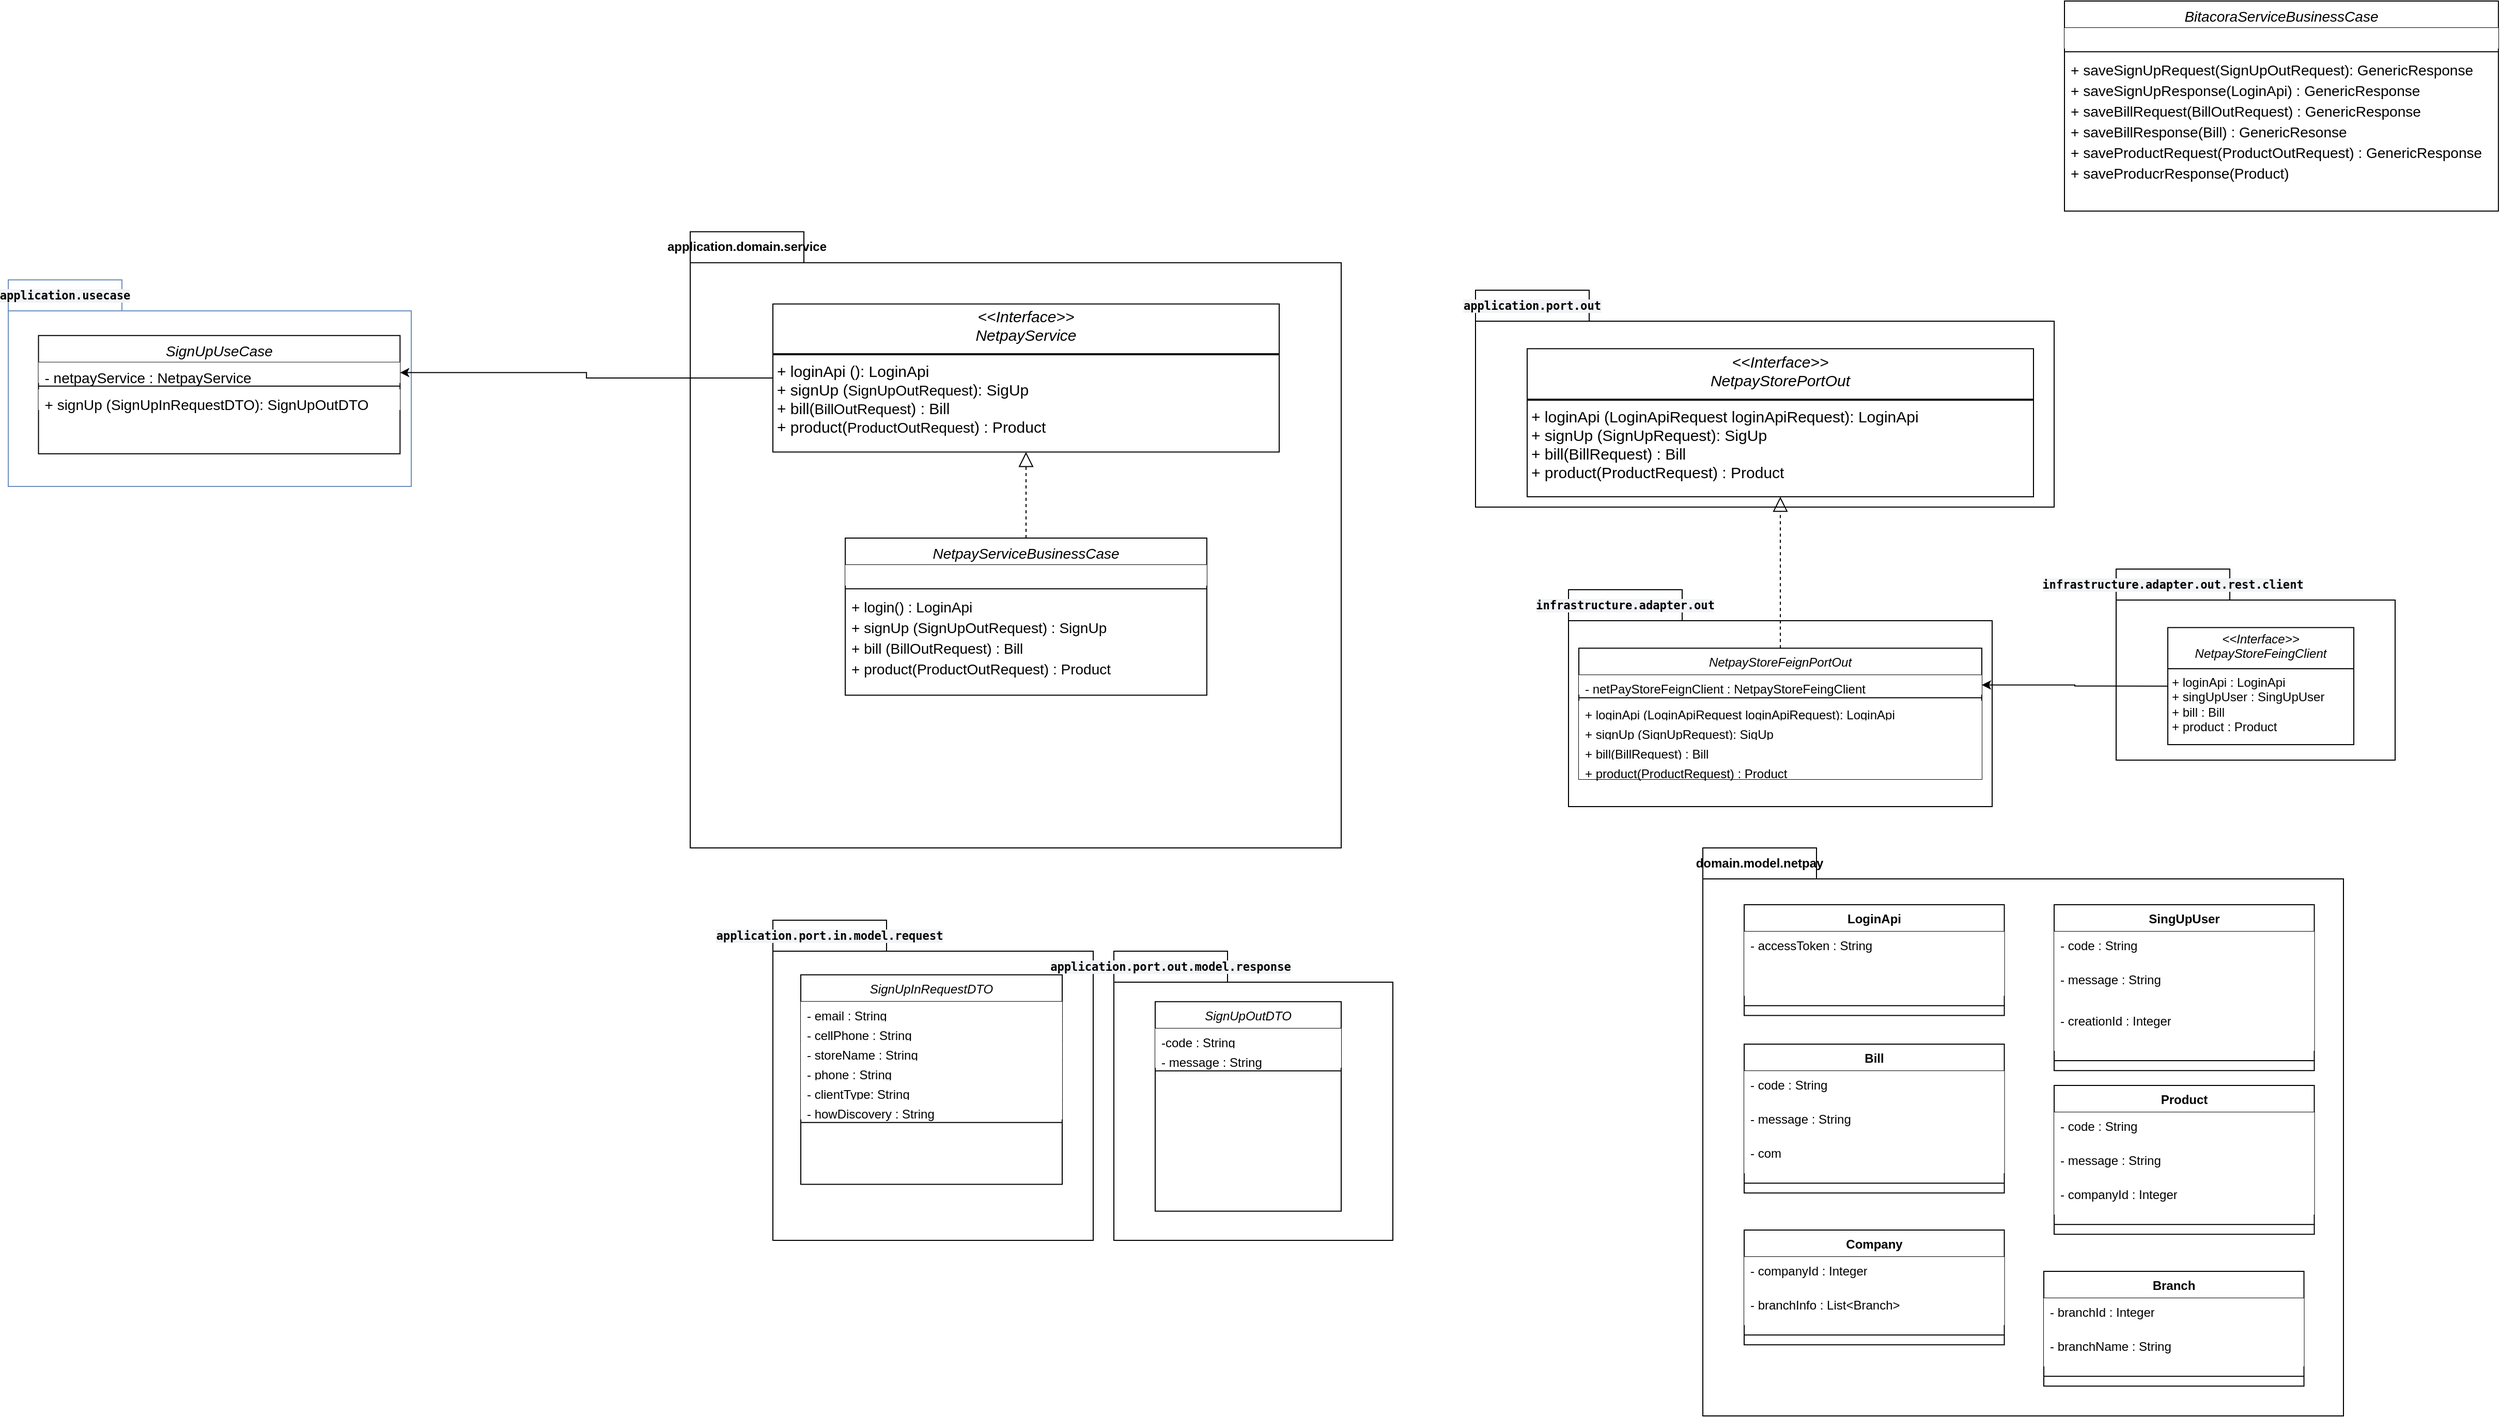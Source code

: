 <mxfile version="24.6.2" type="github">
  <diagram id="C5RBs43oDa-KdzZeNtuy" name="Page-1">
    <mxGraphModel dx="3566" dy="2184" grid="1" gridSize="10" guides="1" tooltips="1" connect="1" arrows="1" fold="1" page="1" pageScale="1" pageWidth="827" pageHeight="1169" math="0" shadow="0">
      <root>
        <mxCell id="WIyWlLk6GJQsqaUBKTNV-0" />
        <mxCell id="WIyWlLk6GJQsqaUBKTNV-1" parent="WIyWlLk6GJQsqaUBKTNV-0" />
        <mxCell id="ba8RARe4d2X0Svd5oxOF-11" value="&lt;div style=&quot;background-color:#f2f3f7;color:#262626&quot;&gt;&lt;pre style=&quot;font-family:&#39;JetBrains Mono&#39;,monospace;font-size:8.3pt;&quot;&gt;&lt;span style=&quot;color:#000000;&quot;&gt;application.usecase&lt;/span&gt;&lt;/pre&gt;&lt;/div&gt;" style="shape=folder;fontStyle=1;tabWidth=110;tabHeight=30;tabPosition=left;html=1;boundedLbl=1;labelInHeader=1;container=1;collapsible=0;whiteSpace=wrap;fillColor=none;strokeColor=#6c8ebf;" parent="WIyWlLk6GJQsqaUBKTNV-1" vertex="1">
          <mxGeometry x="-980" y="-30" width="390" height="200" as="geometry" />
        </mxCell>
        <mxCell id="ba8RARe4d2X0Svd5oxOF-12" value="" style="html=1;strokeColor=none;resizeWidth=1;resizeHeight=1;fillColor=none;part=1;connectable=0;allowArrows=0;deletable=0;whiteSpace=wrap;" parent="ba8RARe4d2X0Svd5oxOF-11" vertex="1">
          <mxGeometry width="390" height="140" relative="1" as="geometry">
            <mxPoint y="30" as="offset" />
          </mxGeometry>
        </mxCell>
        <mxCell id="zkfFHV4jXpPFQw0GAbJ--0" value="SignUpUseCase" style="swimlane;fontStyle=2;align=center;verticalAlign=top;childLayout=stackLayout;horizontal=1;startSize=26;horizontalStack=0;resizeParent=1;resizeLast=0;collapsible=1;marginBottom=0;rounded=0;shadow=0;strokeWidth=1;fontSize=14;" parent="ba8RARe4d2X0Svd5oxOF-11" vertex="1">
          <mxGeometry x="29.25" y="53.842" width="349.917" height="114.579" as="geometry">
            <mxRectangle x="230" y="140" width="160" height="26" as="alternateBounds" />
          </mxGeometry>
        </mxCell>
        <mxCell id="zkfFHV4jXpPFQw0GAbJ--1" value="- netpayService : NetpayService" style="text;align=left;verticalAlign=top;spacingLeft=4;spacingRight=4;overflow=hidden;rotatable=0;points=[[0,0.5],[1,0.5]];portConstraint=eastwest;fillColor=default;fontSize=14;" parent="zkfFHV4jXpPFQw0GAbJ--0" vertex="1">
          <mxGeometry y="26" width="349.917" height="20" as="geometry" />
        </mxCell>
        <mxCell id="zkfFHV4jXpPFQw0GAbJ--4" value="" style="line;html=1;strokeWidth=1;align=left;verticalAlign=middle;spacingTop=-1;spacingLeft=3;spacingRight=3;rotatable=0;labelPosition=right;points=[];portConstraint=eastwest;" parent="zkfFHV4jXpPFQw0GAbJ--0" vertex="1">
          <mxGeometry y="46" width="349.917" height="6.154" as="geometry" />
        </mxCell>
        <mxCell id="zkfFHV4jXpPFQw0GAbJ--5" value="+ signUp (SignUpInRequestDTO): SignUpOutDTO" style="text;align=left;verticalAlign=top;spacingLeft=4;spacingRight=4;overflow=hidden;rotatable=0;points=[[0,0.5],[1,0.5]];portConstraint=eastwest;fillColor=default;fontSize=14;" parent="zkfFHV4jXpPFQw0GAbJ--0" vertex="1">
          <mxGeometry y="52.154" width="349.917" height="20" as="geometry" />
        </mxCell>
        <mxCell id="ba8RARe4d2X0Svd5oxOF-14" value="&lt;div style=&quot;background-color: rgb(242, 243, 247); color: rgb(38, 38, 38);&quot;&gt;&lt;pre style=&quot;font-family:&#39;JetBrains Mono&#39;,monospace;font-size:8.3pt;&quot;&gt;&lt;span style=&quot;color:#000000;&quot;&gt;application.port.out&lt;/span&gt;&lt;/pre&gt;&lt;/div&gt;" style="shape=folder;fontStyle=1;tabWidth=110;tabHeight=30;tabPosition=left;html=1;boundedLbl=1;labelInHeader=1;container=1;collapsible=0;recursiveResize=0;whiteSpace=wrap;fillColor=none;" parent="WIyWlLk6GJQsqaUBKTNV-1" vertex="1">
          <mxGeometry x="440" y="-20" width="560" height="210" as="geometry" />
        </mxCell>
        <mxCell id="ba8RARe4d2X0Svd5oxOF-8" value="&lt;p style=&quot;margin: 4px 0px 0px; text-align: center; font-size: 15px;&quot;&gt;&lt;i style=&quot;font-size: 15px;&quot;&gt;&amp;lt;&amp;lt;Interface&amp;gt;&amp;gt;&lt;/i&gt;&lt;br style=&quot;font-size: 15px;&quot;&gt;&lt;span style=&quot;font-style: italic; text-wrap: nowrap; font-size: 15px;&quot;&gt;NetpayStorePortOut&lt;/span&gt;&lt;br style=&quot;font-size: 15px;&quot;&gt;&lt;/p&gt;&lt;hr style=&quot;border-style: solid; font-size: 15px;&quot;&gt;&lt;p style=&quot;margin: 0px 0px 0px 4px; font-size: 15px;&quot;&gt;&lt;/p&gt;&lt;p style=&quot;margin: 0px 0px 0px 4px; font-size: 15px;&quot;&gt;+ loginApi (LoginApiRequest loginApiRequest): LoginApi&amp;nbsp;&lt;/p&gt;&lt;p style=&quot;margin: 0px 0px 0px 4px; font-size: 15px;&quot;&gt;+ signUp (SignUpRequest): SigUp&lt;/p&gt;&lt;p style=&quot;margin: 0px 0px 0px 4px; font-size: 15px;&quot;&gt;+ bill(BillRequest) : Bill&lt;/p&gt;&lt;p style=&quot;margin: 0px 0px 0px 4px; font-size: 15px;&quot;&gt;+ product(ProductRequest) : Product&lt;/p&gt;" style="verticalAlign=top;align=left;overflow=fill;html=1;whiteSpace=wrap;fontSize=15;" parent="ba8RARe4d2X0Svd5oxOF-14" vertex="1">
          <mxGeometry x="50" y="56.65" width="490" height="143.35" as="geometry" />
        </mxCell>
        <mxCell id="ba8RARe4d2X0Svd5oxOF-16" value="&lt;div style=&quot;background-color: rgb(242, 243, 247); color: rgb(38, 38, 38);&quot;&gt;&lt;pre style=&quot;font-family:&#39;JetBrains Mono&#39;,monospace;font-size:8.3pt;&quot;&gt;&lt;div&gt;&lt;pre style=&quot;font-family:&#39;JetBrains Mono&#39;,monospace;font-size:8.3pt;&quot;&gt;&lt;span style=&quot;color:#000000;&quot;&gt;infrastructure.adapter.out.rest.client&lt;/span&gt;&lt;/pre&gt;&lt;/div&gt;&lt;/pre&gt;&lt;/div&gt;" style="shape=folder;fontStyle=1;tabWidth=110;tabHeight=30;tabPosition=left;html=1;boundedLbl=1;labelInHeader=1;container=1;collapsible=0;recursiveResize=0;whiteSpace=wrap;fillColor=none;" parent="WIyWlLk6GJQsqaUBKTNV-1" vertex="1">
          <mxGeometry x="1060" y="250" width="270" height="185" as="geometry" />
        </mxCell>
        <mxCell id="ba8RARe4d2X0Svd5oxOF-17" value="&lt;p style=&quot;margin:0px;margin-top:4px;text-align:center;&quot;&gt;&lt;i&gt;&amp;lt;&amp;lt;Interface&amp;gt;&amp;gt;&lt;/i&gt;&lt;br&gt;&lt;span style=&quot;font-style: italic; text-wrap: nowrap;&quot;&gt;NetpayStoreFeingClient&lt;/span&gt;&lt;br&gt;&lt;/p&gt;&lt;hr size=&quot;1&quot; style=&quot;border-style:solid;&quot;&gt;&lt;p style=&quot;margin:0px;margin-left:4px;&quot;&gt;&lt;/p&gt;&lt;p style=&quot;margin:0px;margin-left:4px;&quot;&gt;+ loginApi : LoginApi&lt;/p&gt;&lt;p style=&quot;margin:0px;margin-left:4px;&quot;&gt;+ singUpUser : SingUpUser&lt;/p&gt;&lt;p style=&quot;margin:0px;margin-left:4px;&quot;&gt;+ bill : Bill&lt;/p&gt;&lt;p style=&quot;margin:0px;margin-left:4px;&quot;&gt;+ product : Product&lt;/p&gt;" style="verticalAlign=top;align=left;overflow=fill;html=1;whiteSpace=wrap;" parent="ba8RARe4d2X0Svd5oxOF-16" vertex="1">
          <mxGeometry x="50" y="56.65" width="180" height="113.35" as="geometry" />
        </mxCell>
        <mxCell id="ba8RARe4d2X0Svd5oxOF-18" value="" style="endArrow=block;dashed=1;endFill=0;endSize=12;html=1;rounded=0;" parent="WIyWlLk6GJQsqaUBKTNV-1" source="ba8RARe4d2X0Svd5oxOF-82" target="ba8RARe4d2X0Svd5oxOF-8" edge="1">
          <mxGeometry width="160" relative="1" as="geometry">
            <mxPoint x="-280" y="300" as="sourcePoint" />
            <mxPoint x="-120" y="300" as="targetPoint" />
          </mxGeometry>
        </mxCell>
        <mxCell id="ba8RARe4d2X0Svd5oxOF-20" value="domain.model.netpay" style="shape=folder;fontStyle=1;tabWidth=110;tabHeight=30;tabPosition=left;html=1;boundedLbl=1;labelInHeader=1;container=1;collapsible=0;whiteSpace=wrap;fillColor=none;" parent="WIyWlLk6GJQsqaUBKTNV-1" vertex="1">
          <mxGeometry x="660" y="520" width="620" height="550.003" as="geometry" />
        </mxCell>
        <mxCell id="ba8RARe4d2X0Svd5oxOF-21" value="" style="html=1;strokeColor=none;resizeWidth=1;resizeHeight=1;fillColor=none;part=1;connectable=0;allowArrows=0;deletable=0;whiteSpace=wrap;" parent="ba8RARe4d2X0Svd5oxOF-20" vertex="1">
          <mxGeometry width="620.0" height="385" relative="1" as="geometry">
            <mxPoint y="30" as="offset" />
          </mxGeometry>
        </mxCell>
        <mxCell id="ba8RARe4d2X0Svd5oxOF-22" value="LoginApi" style="swimlane;fontStyle=1;align=center;verticalAlign=top;childLayout=stackLayout;horizontal=1;startSize=26;horizontalStack=0;resizeParent=1;resizeParentMax=0;resizeLast=0;collapsible=1;marginBottom=0;whiteSpace=wrap;html=1;" parent="ba8RARe4d2X0Svd5oxOF-20" vertex="1">
          <mxGeometry x="39.998" y="55.002" width="251.777" height="107.304" as="geometry" />
        </mxCell>
        <mxCell id="ba8RARe4d2X0Svd5oxOF-23" value="- accessToken : String" style="text;strokeColor=none;fillColor=default;align=left;verticalAlign=top;spacingLeft=4;spacingRight=4;overflow=hidden;rotatable=0;points=[[0,0.5],[1,0.5]];portConstraint=eastwest;whiteSpace=wrap;html=1;" parent="ba8RARe4d2X0Svd5oxOF-22" vertex="1">
          <mxGeometry y="26" width="251.777" height="62.174" as="geometry" />
        </mxCell>
        <mxCell id="ba8RARe4d2X0Svd5oxOF-24" value="" style="line;strokeWidth=1;fillColor=none;align=left;verticalAlign=middle;spacingTop=-1;spacingLeft=3;spacingRight=3;rotatable=0;labelPosition=right;points=[];portConstraint=eastwest;strokeColor=inherit;" parent="ba8RARe4d2X0Svd5oxOF-22" vertex="1">
          <mxGeometry y="88.174" width="251.777" height="19.13" as="geometry" />
        </mxCell>
        <mxCell id="ba8RARe4d2X0Svd5oxOF-28" value="SingUpUser" style="swimlane;fontStyle=1;align=center;verticalAlign=top;childLayout=stackLayout;horizontal=1;startSize=26;horizontalStack=0;resizeParent=1;resizeParentMax=0;resizeLast=0;collapsible=1;marginBottom=0;whiteSpace=wrap;html=1;" parent="ba8RARe4d2X0Svd5oxOF-20" vertex="1">
          <mxGeometry x="339.997" y="54.995" width="251.773" height="160.63" as="geometry" />
        </mxCell>
        <mxCell id="ba8RARe4d2X0Svd5oxOF-29" value="- code : String" style="text;strokeColor=none;fillColor=default;align=left;verticalAlign=top;spacingLeft=4;spacingRight=4;overflow=hidden;rotatable=0;points=[[0,0.5],[1,0.5]];portConstraint=eastwest;whiteSpace=wrap;html=1;" parent="ba8RARe4d2X0Svd5oxOF-28" vertex="1">
          <mxGeometry y="26" width="251.773" height="33.0" as="geometry" />
        </mxCell>
        <mxCell id="ba8RARe4d2X0Svd5oxOF-32" value="- message : String" style="text;strokeColor=none;fillColor=default;align=left;verticalAlign=top;spacingLeft=4;spacingRight=4;overflow=hidden;rotatable=0;points=[[0,0.5],[1,0.5]];portConstraint=eastwest;whiteSpace=wrap;html=1;" parent="ba8RARe4d2X0Svd5oxOF-28" vertex="1">
          <mxGeometry y="59.0" width="251.773" height="39.572" as="geometry" />
        </mxCell>
        <mxCell id="ba8RARe4d2X0Svd5oxOF-31" value="- creationId : Integer" style="text;strokeColor=none;fillColor=default;align=left;verticalAlign=top;spacingLeft=4;spacingRight=4;overflow=hidden;rotatable=0;points=[[0,0.5],[1,0.5]];portConstraint=eastwest;whiteSpace=wrap;html=1;" parent="ba8RARe4d2X0Svd5oxOF-28" vertex="1">
          <mxGeometry y="98.572" width="251.773" height="42.927" as="geometry" />
        </mxCell>
        <mxCell id="ba8RARe4d2X0Svd5oxOF-30" value="" style="line;strokeWidth=1;fillColor=none;align=left;verticalAlign=middle;spacingTop=-1;spacingLeft=3;spacingRight=3;rotatable=0;labelPosition=right;points=[];portConstraint=eastwest;strokeColor=inherit;" parent="ba8RARe4d2X0Svd5oxOF-28" vertex="1">
          <mxGeometry y="141.5" width="251.773" height="19.13" as="geometry" />
        </mxCell>
        <mxCell id="ba8RARe4d2X0Svd5oxOF-33" value="Bill" style="swimlane;fontStyle=1;align=center;verticalAlign=top;childLayout=stackLayout;horizontal=1;startSize=26;horizontalStack=0;resizeParent=1;resizeParentMax=0;resizeLast=0;collapsible=1;marginBottom=0;whiteSpace=wrap;html=1;" parent="ba8RARe4d2X0Svd5oxOF-20" vertex="1">
          <mxGeometry x="39.998" y="190.003" width="251.773" height="144.13" as="geometry" />
        </mxCell>
        <mxCell id="ba8RARe4d2X0Svd5oxOF-34" value="- code : String" style="text;strokeColor=none;fillColor=default;align=left;verticalAlign=top;spacingLeft=4;spacingRight=4;overflow=hidden;rotatable=0;points=[[0,0.5],[1,0.5]];portConstraint=eastwest;whiteSpace=wrap;html=1;" parent="ba8RARe4d2X0Svd5oxOF-33" vertex="1">
          <mxGeometry y="26" width="251.773" height="33.0" as="geometry" />
        </mxCell>
        <mxCell id="ba8RARe4d2X0Svd5oxOF-36" value="- message : String" style="text;strokeColor=none;fillColor=default;align=left;verticalAlign=top;spacingLeft=4;spacingRight=4;overflow=hidden;rotatable=0;points=[[0,0.5],[1,0.5]];portConstraint=eastwest;whiteSpace=wrap;html=1;" parent="ba8RARe4d2X0Svd5oxOF-33" vertex="1">
          <mxGeometry y="59.0" width="251.773" height="33.0" as="geometry" />
        </mxCell>
        <mxCell id="ba8RARe4d2X0Svd5oxOF-37" value="- com" style="text;strokeColor=none;fillColor=default;align=left;verticalAlign=top;spacingLeft=4;spacingRight=4;overflow=hidden;rotatable=0;points=[[0,0.5],[1,0.5]];portConstraint=eastwest;whiteSpace=wrap;html=1;" parent="ba8RARe4d2X0Svd5oxOF-33" vertex="1">
          <mxGeometry y="92.0" width="251.773" height="33.0" as="geometry" />
        </mxCell>
        <mxCell id="ba8RARe4d2X0Svd5oxOF-35" value="" style="line;strokeWidth=1;fillColor=none;align=left;verticalAlign=middle;spacingTop=-1;spacingLeft=3;spacingRight=3;rotatable=0;labelPosition=right;points=[];portConstraint=eastwest;strokeColor=inherit;" parent="ba8RARe4d2X0Svd5oxOF-33" vertex="1">
          <mxGeometry y="125.0" width="251.773" height="19.13" as="geometry" />
        </mxCell>
        <mxCell id="ba8RARe4d2X0Svd5oxOF-42" value="Product" style="swimlane;fontStyle=1;align=center;verticalAlign=top;childLayout=stackLayout;horizontal=1;startSize=26;horizontalStack=0;resizeParent=1;resizeParentMax=0;resizeLast=0;collapsible=1;marginBottom=0;whiteSpace=wrap;html=1;" parent="ba8RARe4d2X0Svd5oxOF-20" vertex="1">
          <mxGeometry x="339.998" y="230.003" width="251.773" height="144.13" as="geometry" />
        </mxCell>
        <mxCell id="ba8RARe4d2X0Svd5oxOF-43" value="- code : String" style="text;strokeColor=none;fillColor=default;align=left;verticalAlign=top;spacingLeft=4;spacingRight=4;overflow=hidden;rotatable=0;points=[[0,0.5],[1,0.5]];portConstraint=eastwest;whiteSpace=wrap;html=1;" parent="ba8RARe4d2X0Svd5oxOF-42" vertex="1">
          <mxGeometry y="26" width="251.773" height="33.0" as="geometry" />
        </mxCell>
        <mxCell id="ba8RARe4d2X0Svd5oxOF-44" value="- message : String" style="text;strokeColor=none;fillColor=default;align=left;verticalAlign=top;spacingLeft=4;spacingRight=4;overflow=hidden;rotatable=0;points=[[0,0.5],[1,0.5]];portConstraint=eastwest;whiteSpace=wrap;html=1;" parent="ba8RARe4d2X0Svd5oxOF-42" vertex="1">
          <mxGeometry y="59.0" width="251.773" height="33.0" as="geometry" />
        </mxCell>
        <mxCell id="ba8RARe4d2X0Svd5oxOF-45" value="- companyId : Integer" style="text;strokeColor=none;fillColor=default;align=left;verticalAlign=top;spacingLeft=4;spacingRight=4;overflow=hidden;rotatable=0;points=[[0,0.5],[1,0.5]];portConstraint=eastwest;whiteSpace=wrap;html=1;" parent="ba8RARe4d2X0Svd5oxOF-42" vertex="1">
          <mxGeometry y="92.0" width="251.773" height="33.0" as="geometry" />
        </mxCell>
        <mxCell id="ba8RARe4d2X0Svd5oxOF-46" value="" style="line;strokeWidth=1;fillColor=none;align=left;verticalAlign=middle;spacingTop=-1;spacingLeft=3;spacingRight=3;rotatable=0;labelPosition=right;points=[];portConstraint=eastwest;strokeColor=inherit;" parent="ba8RARe4d2X0Svd5oxOF-42" vertex="1">
          <mxGeometry y="125.0" width="251.773" height="19.13" as="geometry" />
        </mxCell>
        <mxCell id="ba8RARe4d2X0Svd5oxOF-47" value="Company" style="swimlane;fontStyle=1;align=center;verticalAlign=top;childLayout=stackLayout;horizontal=1;startSize=26;horizontalStack=0;resizeParent=1;resizeParentMax=0;resizeLast=0;collapsible=1;marginBottom=0;whiteSpace=wrap;html=1;" parent="ba8RARe4d2X0Svd5oxOF-20" vertex="1">
          <mxGeometry x="39.998" y="370.003" width="251.773" height="111.13" as="geometry" />
        </mxCell>
        <mxCell id="ba8RARe4d2X0Svd5oxOF-48" value="- companyId : Integer" style="text;strokeColor=none;fillColor=default;align=left;verticalAlign=top;spacingLeft=4;spacingRight=4;overflow=hidden;rotatable=0;points=[[0,0.5],[1,0.5]];portConstraint=eastwest;whiteSpace=wrap;html=1;" parent="ba8RARe4d2X0Svd5oxOF-47" vertex="1">
          <mxGeometry y="26" width="251.773" height="33.0" as="geometry" />
        </mxCell>
        <mxCell id="ba8RARe4d2X0Svd5oxOF-49" value="- branchInfo : List&amp;lt;Branch&amp;gt;" style="text;strokeColor=none;fillColor=default;align=left;verticalAlign=top;spacingLeft=4;spacingRight=4;overflow=hidden;rotatable=0;points=[[0,0.5],[1,0.5]];portConstraint=eastwest;whiteSpace=wrap;html=1;" parent="ba8RARe4d2X0Svd5oxOF-47" vertex="1">
          <mxGeometry y="59.0" width="251.773" height="33.0" as="geometry" />
        </mxCell>
        <mxCell id="ba8RARe4d2X0Svd5oxOF-51" value="" style="line;strokeWidth=1;fillColor=none;align=left;verticalAlign=middle;spacingTop=-1;spacingLeft=3;spacingRight=3;rotatable=0;labelPosition=right;points=[];portConstraint=eastwest;strokeColor=inherit;" parent="ba8RARe4d2X0Svd5oxOF-47" vertex="1">
          <mxGeometry y="92.0" width="251.773" height="19.13" as="geometry" />
        </mxCell>
        <mxCell id="ba8RARe4d2X0Svd5oxOF-52" value="Branch" style="swimlane;fontStyle=1;align=center;verticalAlign=top;childLayout=stackLayout;horizontal=1;startSize=26;horizontalStack=0;resizeParent=1;resizeParentMax=0;resizeLast=0;collapsible=1;marginBottom=0;whiteSpace=wrap;html=1;" parent="ba8RARe4d2X0Svd5oxOF-20" vertex="1">
          <mxGeometry x="329.998" y="410.003" width="251.773" height="111.13" as="geometry" />
        </mxCell>
        <mxCell id="ba8RARe4d2X0Svd5oxOF-53" value="- branchId : Integer" style="text;strokeColor=none;fillColor=default;align=left;verticalAlign=top;spacingLeft=4;spacingRight=4;overflow=hidden;rotatable=0;points=[[0,0.5],[1,0.5]];portConstraint=eastwest;whiteSpace=wrap;html=1;" parent="ba8RARe4d2X0Svd5oxOF-52" vertex="1">
          <mxGeometry y="26" width="251.773" height="33.0" as="geometry" />
        </mxCell>
        <mxCell id="ba8RARe4d2X0Svd5oxOF-54" value="- branchName : String" style="text;strokeColor=none;fillColor=default;align=left;verticalAlign=top;spacingLeft=4;spacingRight=4;overflow=hidden;rotatable=0;points=[[0,0.5],[1,0.5]];portConstraint=eastwest;whiteSpace=wrap;html=1;" parent="ba8RARe4d2X0Svd5oxOF-52" vertex="1">
          <mxGeometry y="59.0" width="251.773" height="33.0" as="geometry" />
        </mxCell>
        <mxCell id="ba8RARe4d2X0Svd5oxOF-55" value="" style="line;strokeWidth=1;fillColor=none;align=left;verticalAlign=middle;spacingTop=-1;spacingLeft=3;spacingRight=3;rotatable=0;labelPosition=right;points=[];portConstraint=eastwest;strokeColor=inherit;" parent="ba8RARe4d2X0Svd5oxOF-52" vertex="1">
          <mxGeometry y="92.0" width="251.773" height="19.13" as="geometry" />
        </mxCell>
        <mxCell id="ba8RARe4d2X0Svd5oxOF-56" value="&lt;div style=&quot;background-color:#f2f3f7;color:#262626&quot;&gt;&lt;pre style=&quot;font-family:&#39;JetBrains Mono&#39;,monospace;font-size:8.3pt;&quot;&gt;&lt;span style=&quot;color:#000000;&quot;&gt;application.port.in.model.request&lt;/span&gt;&lt;/pre&gt;&lt;/div&gt;" style="shape=folder;fontStyle=1;tabWidth=110;tabHeight=30;tabPosition=left;html=1;boundedLbl=1;labelInHeader=1;container=1;collapsible=0;recursiveResize=0;whiteSpace=wrap;fillColor=none;" parent="WIyWlLk6GJQsqaUBKTNV-1" vertex="1">
          <mxGeometry x="-240" y="590" width="310" height="310" as="geometry" />
        </mxCell>
        <mxCell id="ba8RARe4d2X0Svd5oxOF-58" value="SignUpInRequestDTO" style="swimlane;fontStyle=2;align=center;verticalAlign=top;childLayout=stackLayout;horizontal=1;startSize=26;horizontalStack=0;resizeParent=1;resizeLast=0;collapsible=1;marginBottom=0;rounded=0;shadow=0;strokeWidth=1;" parent="ba8RARe4d2X0Svd5oxOF-56" vertex="1">
          <mxGeometry x="27" y="52.9" width="253" height="202.846" as="geometry">
            <mxRectangle x="230" y="140" width="160" height="26" as="alternateBounds" />
          </mxGeometry>
        </mxCell>
        <mxCell id="ba8RARe4d2X0Svd5oxOF-59" value="- email : String" style="text;align=left;verticalAlign=top;spacingLeft=4;spacingRight=4;overflow=hidden;rotatable=0;points=[[0,0.5],[1,0.5]];portConstraint=eastwest;fillColor=default;" parent="ba8RARe4d2X0Svd5oxOF-58" vertex="1">
          <mxGeometry y="26" width="253" height="19" as="geometry" />
        </mxCell>
        <mxCell id="ba8RARe4d2X0Svd5oxOF-69" value="- cellPhone : String" style="text;align=left;verticalAlign=top;spacingLeft=4;spacingRight=4;overflow=hidden;rotatable=0;points=[[0,0.5],[1,0.5]];portConstraint=eastwest;fillColor=default;" parent="ba8RARe4d2X0Svd5oxOF-58" vertex="1">
          <mxGeometry y="45" width="253" height="19" as="geometry" />
        </mxCell>
        <mxCell id="ba8RARe4d2X0Svd5oxOF-68" value="- storeName : String" style="text;align=left;verticalAlign=top;spacingLeft=4;spacingRight=4;overflow=hidden;rotatable=0;points=[[0,0.5],[1,0.5]];portConstraint=eastwest;fillColor=default;" parent="ba8RARe4d2X0Svd5oxOF-58" vertex="1">
          <mxGeometry y="64" width="253" height="19" as="geometry" />
        </mxCell>
        <mxCell id="ba8RARe4d2X0Svd5oxOF-67" value="- phone : String" style="text;align=left;verticalAlign=top;spacingLeft=4;spacingRight=4;overflow=hidden;rotatable=0;points=[[0,0.5],[1,0.5]];portConstraint=eastwest;fillColor=default;" parent="ba8RARe4d2X0Svd5oxOF-58" vertex="1">
          <mxGeometry y="83" width="253" height="19" as="geometry" />
        </mxCell>
        <mxCell id="ba8RARe4d2X0Svd5oxOF-66" value="- clientType: String" style="text;align=left;verticalAlign=top;spacingLeft=4;spacingRight=4;overflow=hidden;rotatable=0;points=[[0,0.5],[1,0.5]];portConstraint=eastwest;fillColor=default;" parent="ba8RARe4d2X0Svd5oxOF-58" vertex="1">
          <mxGeometry y="102" width="253" height="19" as="geometry" />
        </mxCell>
        <mxCell id="ba8RARe4d2X0Svd5oxOF-65" value="- howDiscovery : String" style="text;align=left;verticalAlign=top;spacingLeft=4;spacingRight=4;overflow=hidden;rotatable=0;points=[[0,0.5],[1,0.5]];portConstraint=eastwest;fillColor=default;" parent="ba8RARe4d2X0Svd5oxOF-58" vertex="1">
          <mxGeometry y="121" width="253" height="19" as="geometry" />
        </mxCell>
        <mxCell id="ba8RARe4d2X0Svd5oxOF-60" value="" style="line;html=1;strokeWidth=1;align=left;verticalAlign=middle;spacingTop=-1;spacingLeft=3;spacingRight=3;rotatable=0;labelPosition=right;points=[];portConstraint=eastwest;" parent="ba8RARe4d2X0Svd5oxOF-58" vertex="1">
          <mxGeometry y="140" width="253" height="5.846" as="geometry" />
        </mxCell>
        <mxCell id="ba8RARe4d2X0Svd5oxOF-70" value="&lt;div style=&quot;background-color:#f2f3f7;color:#262626&quot;&gt;&lt;pre style=&quot;font-family:&#39;JetBrains Mono&#39;,monospace;font-size:8.3pt;&quot;&gt;&lt;span style=&quot;color:#000000;&quot;&gt;application.port.out.model.response&lt;/span&gt;&lt;/pre&gt;&lt;/div&gt;" style="shape=folder;fontStyle=1;tabWidth=110;tabHeight=30;tabPosition=left;html=1;boundedLbl=1;labelInHeader=1;container=1;collapsible=0;recursiveResize=0;whiteSpace=wrap;fillColor=none;" parent="WIyWlLk6GJQsqaUBKTNV-1" vertex="1">
          <mxGeometry x="90" y="620" width="270" height="280" as="geometry" />
        </mxCell>
        <mxCell id="ba8RARe4d2X0Svd5oxOF-72" value="SignUpOutDTO" style="swimlane;fontStyle=2;align=center;verticalAlign=top;childLayout=stackLayout;horizontal=1;startSize=26;horizontalStack=0;resizeParent=1;resizeLast=0;collapsible=1;marginBottom=0;rounded=0;shadow=0;strokeWidth=1;" parent="ba8RARe4d2X0Svd5oxOF-70" vertex="1">
          <mxGeometry x="40" y="48.9" width="180" height="202.85" as="geometry">
            <mxRectangle x="230" y="140" width="160" height="26" as="alternateBounds" />
          </mxGeometry>
        </mxCell>
        <mxCell id="ba8RARe4d2X0Svd5oxOF-73" value="-code : String" style="text;align=left;verticalAlign=top;spacingLeft=4;spacingRight=4;overflow=hidden;rotatable=0;points=[[0,0.5],[1,0.5]];portConstraint=eastwest;fillColor=default;" parent="ba8RARe4d2X0Svd5oxOF-72" vertex="1">
          <mxGeometry y="26" width="180" height="19" as="geometry" />
        </mxCell>
        <mxCell id="ba8RARe4d2X0Svd5oxOF-74" value="- message : String" style="text;align=left;verticalAlign=top;spacingLeft=4;spacingRight=4;overflow=hidden;rotatable=0;points=[[0,0.5],[1,0.5]];portConstraint=eastwest;fillColor=default;" parent="ba8RARe4d2X0Svd5oxOF-72" vertex="1">
          <mxGeometry y="45" width="180" height="19" as="geometry" />
        </mxCell>
        <mxCell id="ba8RARe4d2X0Svd5oxOF-79" value="" style="line;html=1;strokeWidth=1;align=left;verticalAlign=middle;spacingTop=-1;spacingLeft=3;spacingRight=3;rotatable=0;labelPosition=right;points=[];portConstraint=eastwest;" parent="ba8RARe4d2X0Svd5oxOF-72" vertex="1">
          <mxGeometry y="64" width="180" height="5.846" as="geometry" />
        </mxCell>
        <mxCell id="ba8RARe4d2X0Svd5oxOF-80" value="&lt;div style=&quot;background-color: rgb(242, 243, 247); color: rgb(38, 38, 38);&quot;&gt;&lt;pre style=&quot;font-family:&#39;JetBrains Mono&#39;,monospace;font-size:8.3pt;&quot;&gt;&lt;div&gt;&lt;pre style=&quot;font-family:&#39;JetBrains Mono&#39;,monospace;font-size:8.3pt;&quot;&gt;&lt;span style=&quot;color:#000000;&quot;&gt;infrastructure.adapter.out&lt;/span&gt;&lt;/pre&gt;&lt;/div&gt;&lt;/pre&gt;&lt;/div&gt;" style="shape=folder;fontStyle=1;tabWidth=110;tabHeight=30;tabPosition=left;html=1;boundedLbl=1;labelInHeader=1;container=1;collapsible=0;recursiveResize=0;whiteSpace=wrap;fillColor=none;" parent="WIyWlLk6GJQsqaUBKTNV-1" vertex="1">
          <mxGeometry x="530" y="270" width="410" height="210" as="geometry" />
        </mxCell>
        <mxCell id="ba8RARe4d2X0Svd5oxOF-82" value="NetpayStoreFeignPortOut" style="swimlane;fontStyle=2;align=center;verticalAlign=top;childLayout=stackLayout;horizontal=1;startSize=26;horizontalStack=0;resizeParent=1;resizeLast=0;collapsible=1;marginBottom=0;rounded=0;shadow=0;strokeWidth=1;fillColor=default;" parent="ba8RARe4d2X0Svd5oxOF-80" vertex="1">
          <mxGeometry x="10" y="56.65" width="390" height="126.85" as="geometry">
            <mxRectangle x="230" y="140" width="160" height="26" as="alternateBounds" />
          </mxGeometry>
        </mxCell>
        <mxCell id="ba8RARe4d2X0Svd5oxOF-83" value="- netPayStoreFeignClient : NetpayStoreFeingClient" style="text;align=left;verticalAlign=top;spacingLeft=4;spacingRight=4;overflow=hidden;rotatable=0;points=[[0,0.5],[1,0.5]];portConstraint=eastwest;fillColor=default;" parent="ba8RARe4d2X0Svd5oxOF-82" vertex="1">
          <mxGeometry y="26" width="390" height="19" as="geometry" />
        </mxCell>
        <mxCell id="ba8RARe4d2X0Svd5oxOF-84" value="" style="line;html=1;strokeWidth=1;align=left;verticalAlign=middle;spacingTop=-1;spacingLeft=3;spacingRight=3;rotatable=0;labelPosition=right;points=[];portConstraint=eastwest;" parent="ba8RARe4d2X0Svd5oxOF-82" vertex="1">
          <mxGeometry y="45" width="390" height="5.846" as="geometry" />
        </mxCell>
        <mxCell id="ba8RARe4d2X0Svd5oxOF-85" value="+ loginApi (LoginApiRequest loginApiRequest): LoginApi " style="text;align=left;verticalAlign=top;spacingLeft=4;spacingRight=4;overflow=hidden;rotatable=0;points=[[0,0.5],[1,0.5]];portConstraint=eastwest;fillColor=default;" parent="ba8RARe4d2X0Svd5oxOF-82" vertex="1">
          <mxGeometry y="50.846" width="390" height="19" as="geometry" />
        </mxCell>
        <mxCell id="ba8RARe4d2X0Svd5oxOF-88" value="+ signUp (SignUpRequest): SigUp " style="text;align=left;verticalAlign=top;spacingLeft=4;spacingRight=4;overflow=hidden;rotatable=0;points=[[0,0.5],[1,0.5]];portConstraint=eastwest;fillColor=default;" parent="ba8RARe4d2X0Svd5oxOF-82" vertex="1">
          <mxGeometry y="69.846" width="390" height="19" as="geometry" />
        </mxCell>
        <mxCell id="ba8RARe4d2X0Svd5oxOF-87" value="+ bill(BillRequest) : Bill" style="text;align=left;verticalAlign=top;spacingLeft=4;spacingRight=4;overflow=hidden;rotatable=0;points=[[0,0.5],[1,0.5]];portConstraint=eastwest;fillColor=default;" parent="ba8RARe4d2X0Svd5oxOF-82" vertex="1">
          <mxGeometry y="88.846" width="390" height="19" as="geometry" />
        </mxCell>
        <mxCell id="ba8RARe4d2X0Svd5oxOF-86" value="+ product(ProductRequest) : Product" style="text;align=left;verticalAlign=top;spacingLeft=4;spacingRight=4;overflow=hidden;rotatable=0;points=[[0,0.5],[1,0.5]];portConstraint=eastwest;fillColor=default;" parent="ba8RARe4d2X0Svd5oxOF-82" vertex="1">
          <mxGeometry y="107.846" width="390" height="19" as="geometry" />
        </mxCell>
        <mxCell id="ba8RARe4d2X0Svd5oxOF-89" style="edgeStyle=orthogonalEdgeStyle;rounded=0;orthogonalLoop=1;jettySize=auto;html=1;exitX=0;exitY=0.5;exitDx=0;exitDy=0;" parent="WIyWlLk6GJQsqaUBKTNV-1" source="ba8RARe4d2X0Svd5oxOF-17" target="ba8RARe4d2X0Svd5oxOF-83" edge="1">
          <mxGeometry relative="1" as="geometry" />
        </mxCell>
        <mxCell id="zN9YW3GoCmLLLETE2AcB-0" value="application.domain.service" style="shape=folder;fontStyle=1;tabWidth=110;tabHeight=30;tabPosition=left;html=1;boundedLbl=1;labelInHeader=1;container=1;collapsible=0;recursiveResize=0;whiteSpace=wrap;fillColor=none;" vertex="1" parent="WIyWlLk6GJQsqaUBKTNV-1">
          <mxGeometry x="-320" y="-76.67" width="630" height="596.67" as="geometry" />
        </mxCell>
        <mxCell id="zN9YW3GoCmLLLETE2AcB-2" value="NetpayServiceBusinessCase" style="swimlane;fontStyle=2;align=center;verticalAlign=top;childLayout=stackLayout;horizontal=1;startSize=26;horizontalStack=0;resizeParent=1;resizeLast=0;collapsible=1;marginBottom=0;rounded=0;shadow=0;strokeWidth=1;fontSize=14;" vertex="1" parent="zN9YW3GoCmLLLETE2AcB-0">
          <mxGeometry x="150.04" y="296.672" width="349.917" height="152.154" as="geometry">
            <mxRectangle x="230" y="140" width="160" height="26" as="alternateBounds" />
          </mxGeometry>
        </mxCell>
        <mxCell id="zN9YW3GoCmLLLETE2AcB-3" value="" style="text;align=left;verticalAlign=top;spacingLeft=4;spacingRight=4;overflow=hidden;rotatable=0;points=[[0,0.5],[1,0.5]];portConstraint=eastwest;fillColor=default;fontSize=14;" vertex="1" parent="zN9YW3GoCmLLLETE2AcB-2">
          <mxGeometry y="26" width="349.917" height="20" as="geometry" />
        </mxCell>
        <mxCell id="zN9YW3GoCmLLLETE2AcB-4" value="" style="line;html=1;strokeWidth=1;align=left;verticalAlign=middle;spacingTop=-1;spacingLeft=3;spacingRight=3;rotatable=0;labelPosition=right;points=[];portConstraint=eastwest;" vertex="1" parent="zN9YW3GoCmLLLETE2AcB-2">
          <mxGeometry y="46" width="349.917" height="6.154" as="geometry" />
        </mxCell>
        <mxCell id="zN9YW3GoCmLLLETE2AcB-5" value="+ login() : LoginApi" style="text;align=left;verticalAlign=top;spacingLeft=4;spacingRight=4;overflow=hidden;rotatable=0;points=[[0,0.5],[1,0.5]];portConstraint=eastwest;fillColor=none;fontSize=14;" vertex="1" parent="zN9YW3GoCmLLLETE2AcB-2">
          <mxGeometry y="52.154" width="349.917" height="20" as="geometry" />
        </mxCell>
        <mxCell id="zN9YW3GoCmLLLETE2AcB-6" value="+ signUp (SignUpOutRequest) : SignUp" style="text;align=left;verticalAlign=top;spacingLeft=4;spacingRight=4;overflow=hidden;rotatable=0;points=[[0,0.5],[1,0.5]];portConstraint=eastwest;fillColor=none;fontSize=14;" vertex="1" parent="zN9YW3GoCmLLLETE2AcB-2">
          <mxGeometry y="72.154" width="349.917" height="20" as="geometry" />
        </mxCell>
        <mxCell id="zN9YW3GoCmLLLETE2AcB-9" value="+ bill (BillOutRequest) : Bill" style="text;align=left;verticalAlign=top;spacingLeft=4;spacingRight=4;overflow=hidden;rotatable=0;points=[[0,0.5],[1,0.5]];portConstraint=eastwest;fillColor=none;fontSize=14;" vertex="1" parent="zN9YW3GoCmLLLETE2AcB-2">
          <mxGeometry y="92.154" width="349.917" height="20" as="geometry" />
        </mxCell>
        <mxCell id="zN9YW3GoCmLLLETE2AcB-8" value="+ product(ProductOutRequest) : Product" style="text;align=left;verticalAlign=top;spacingLeft=4;spacingRight=4;overflow=hidden;rotatable=0;points=[[0,0.5],[1,0.5]];portConstraint=eastwest;fillColor=none;fontSize=14;" vertex="1" parent="zN9YW3GoCmLLLETE2AcB-2">
          <mxGeometry y="112.154" width="349.917" height="20" as="geometry" />
        </mxCell>
        <mxCell id="zN9YW3GoCmLLLETE2AcB-7" style="text;align=left;verticalAlign=top;spacingLeft=4;spacingRight=4;overflow=hidden;rotatable=0;points=[[0,0.5],[1,0.5]];portConstraint=eastwest;fillColor=none;fontSize=14;" vertex="1" parent="zN9YW3GoCmLLLETE2AcB-2">
          <mxGeometry y="132.154" width="349.917" height="20" as="geometry" />
        </mxCell>
        <mxCell id="zN9YW3GoCmLLLETE2AcB-22" value="&lt;p style=&quot;margin: 4px 0px 0px; text-align: center; font-size: 15px;&quot;&gt;&lt;i style=&quot;font-size: 15px;&quot;&gt;&amp;lt;&amp;lt;Interface&amp;gt;&amp;gt;&lt;/i&gt;&lt;br style=&quot;font-size: 15px;&quot;&gt;&lt;span style=&quot;font-style: italic; text-wrap: nowrap; font-size: 15px;&quot;&gt;NetpayService&lt;/span&gt;&lt;br style=&quot;font-size: 15px;&quot;&gt;&lt;/p&gt;&lt;hr style=&quot;border-style: solid; font-size: 15px;&quot;&gt;&lt;p style=&quot;margin: 0px 0px 0px 4px; font-size: 15px;&quot;&gt;&lt;/p&gt;&lt;p style=&quot;margin: 0px 0px 0px 4px; font-size: 15px;&quot;&gt;+ loginApi (): LoginApi&amp;nbsp;&lt;/p&gt;&lt;p style=&quot;margin: 0px 0px 0px 4px; font-size: 15px;&quot;&gt;+ signUp (&lt;span style=&quot;font-size: 14px; text-wrap: nowrap;&quot;&gt;SignUpOutRequest&lt;/span&gt;): SigUp&lt;/p&gt;&lt;p style=&quot;margin: 0px 0px 0px 4px; font-size: 15px;&quot;&gt;+ bill(&lt;span style=&quot;font-size: 14px; text-wrap: nowrap;&quot;&gt;BillOutRequest&lt;/span&gt;) : Bill&lt;/p&gt;&lt;p style=&quot;margin: 0px 0px 0px 4px; font-size: 15px;&quot;&gt;+ product(&lt;span style=&quot;font-size: 14px; text-wrap: nowrap;&quot;&gt;ProductOutRequest&lt;/span&gt;) : Product&lt;/p&gt;" style="verticalAlign=top;align=left;overflow=fill;html=1;whiteSpace=wrap;fontSize=15;" vertex="1" parent="zN9YW3GoCmLLLETE2AcB-0">
          <mxGeometry x="80" y="70.0" width="490" height="143.35" as="geometry" />
        </mxCell>
        <mxCell id="zN9YW3GoCmLLLETE2AcB-24" value="" style="endArrow=block;dashed=1;endFill=0;endSize=12;html=1;rounded=0;exitX=0.5;exitY=0;exitDx=0;exitDy=0;entryX=0.5;entryY=1;entryDx=0;entryDy=0;" edge="1" parent="zN9YW3GoCmLLLETE2AcB-0" source="zN9YW3GoCmLLLETE2AcB-2" target="zN9YW3GoCmLLLETE2AcB-22">
          <mxGeometry width="160" relative="1" as="geometry">
            <mxPoint x="520" y="383.67" as="sourcePoint" />
            <mxPoint x="520" y="236.67" as="targetPoint" />
          </mxGeometry>
        </mxCell>
        <mxCell id="zN9YW3GoCmLLLETE2AcB-10" value="BitacoraServiceBusinessCase" style="swimlane;fontStyle=2;align=center;verticalAlign=top;childLayout=stackLayout;horizontal=1;startSize=26;horizontalStack=0;resizeParent=1;resizeLast=0;collapsible=1;marginBottom=0;rounded=0;shadow=0;strokeWidth=1;fontSize=14;" vertex="1" parent="WIyWlLk6GJQsqaUBKTNV-1">
          <mxGeometry x="1010" y="-300" width="419.96" height="203.33" as="geometry">
            <mxRectangle x="230" y="140" width="160" height="26" as="alternateBounds" />
          </mxGeometry>
        </mxCell>
        <mxCell id="zN9YW3GoCmLLLETE2AcB-11" value="" style="text;align=left;verticalAlign=top;spacingLeft=4;spacingRight=4;overflow=hidden;rotatable=0;points=[[0,0.5],[1,0.5]];portConstraint=eastwest;fillColor=default;fontSize=14;" vertex="1" parent="zN9YW3GoCmLLLETE2AcB-10">
          <mxGeometry y="26" width="419.96" height="20" as="geometry" />
        </mxCell>
        <mxCell id="zN9YW3GoCmLLLETE2AcB-12" value="" style="line;html=1;strokeWidth=1;align=left;verticalAlign=middle;spacingTop=-1;spacingLeft=3;spacingRight=3;rotatable=0;labelPosition=right;points=[];portConstraint=eastwest;" vertex="1" parent="zN9YW3GoCmLLLETE2AcB-10">
          <mxGeometry y="46" width="419.96" height="6.154" as="geometry" />
        </mxCell>
        <mxCell id="zN9YW3GoCmLLLETE2AcB-13" value="+ saveSignUpRequest(SignUpOutRequest): GenericResponse" style="text;align=left;verticalAlign=top;spacingLeft=4;spacingRight=4;overflow=hidden;rotatable=0;points=[[0,0.5],[1,0.5]];portConstraint=eastwest;fillColor=none;fontSize=14;" vertex="1" parent="zN9YW3GoCmLLLETE2AcB-10">
          <mxGeometry y="52.154" width="419.96" height="20" as="geometry" />
        </mxCell>
        <mxCell id="zN9YW3GoCmLLLETE2AcB-17" value="+ saveSignUpResponse(LoginApi) : GenericResponse" style="text;align=left;verticalAlign=top;spacingLeft=4;spacingRight=4;overflow=hidden;rotatable=0;points=[[0,0.5],[1,0.5]];portConstraint=eastwest;fillColor=none;fontSize=14;" vertex="1" parent="zN9YW3GoCmLLLETE2AcB-10">
          <mxGeometry y="72.154" width="419.96" height="20" as="geometry" />
        </mxCell>
        <mxCell id="zN9YW3GoCmLLLETE2AcB-20" value="+ saveBillRequest(BillOutRequest) : GenericResponse" style="text;align=left;verticalAlign=top;spacingLeft=4;spacingRight=4;overflow=hidden;rotatable=0;points=[[0,0.5],[1,0.5]];portConstraint=eastwest;fillColor=none;fontSize=14;" vertex="1" parent="zN9YW3GoCmLLLETE2AcB-10">
          <mxGeometry y="92.154" width="419.96" height="20" as="geometry" />
        </mxCell>
        <mxCell id="zN9YW3GoCmLLLETE2AcB-19" value="+ saveBillResponse(Bill) : GenericResonse" style="text;align=left;verticalAlign=top;spacingLeft=4;spacingRight=4;overflow=hidden;rotatable=0;points=[[0,0.5],[1,0.5]];portConstraint=eastwest;fillColor=none;fontSize=14;" vertex="1" parent="zN9YW3GoCmLLLETE2AcB-10">
          <mxGeometry y="112.154" width="419.96" height="20" as="geometry" />
        </mxCell>
        <mxCell id="zN9YW3GoCmLLLETE2AcB-18" value="+ saveProductRequest(ProductOutRequest) : GenericResponse" style="text;align=left;verticalAlign=top;spacingLeft=4;spacingRight=4;overflow=hidden;rotatable=0;points=[[0,0.5],[1,0.5]];portConstraint=eastwest;fillColor=none;fontSize=14;" vertex="1" parent="zN9YW3GoCmLLLETE2AcB-10">
          <mxGeometry y="132.154" width="419.96" height="20" as="geometry" />
        </mxCell>
        <mxCell id="zN9YW3GoCmLLLETE2AcB-21" value="+ saveProducrResponse(Product)" style="text;align=left;verticalAlign=top;spacingLeft=4;spacingRight=4;overflow=hidden;rotatable=0;points=[[0,0.5],[1,0.5]];portConstraint=eastwest;fillColor=none;fontSize=14;" vertex="1" parent="zN9YW3GoCmLLLETE2AcB-10">
          <mxGeometry y="152.154" width="419.96" height="20" as="geometry" />
        </mxCell>
        <mxCell id="zN9YW3GoCmLLLETE2AcB-25" style="edgeStyle=orthogonalEdgeStyle;rounded=0;orthogonalLoop=1;jettySize=auto;html=1;" edge="1" parent="WIyWlLk6GJQsqaUBKTNV-1" source="zN9YW3GoCmLLLETE2AcB-22" target="zkfFHV4jXpPFQw0GAbJ--1">
          <mxGeometry relative="1" as="geometry" />
        </mxCell>
      </root>
    </mxGraphModel>
  </diagram>
</mxfile>
